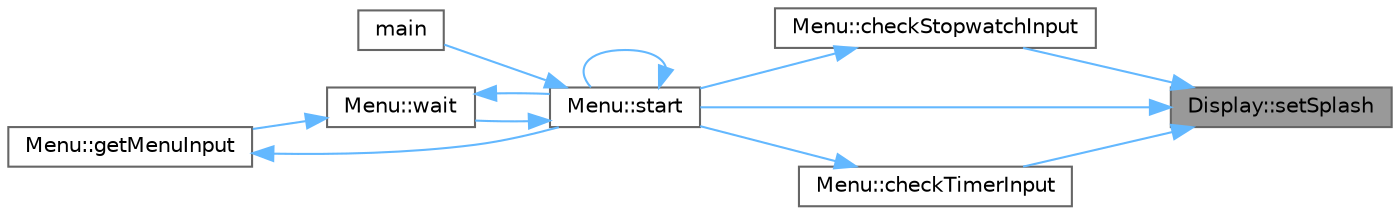 digraph "Display::setSplash"
{
 // INTERACTIVE_SVG=YES
 // LATEX_PDF_SIZE
  bgcolor="transparent";
  edge [fontname=Helvetica,fontsize=10,labelfontname=Helvetica,labelfontsize=10];
  node [fontname=Helvetica,fontsize=10,shape=box,height=0.2,width=0.4];
  rankdir="RL";
  Node1 [id="Node000001",label="Display::setSplash",height=0.2,width=0.4,color="gray40", fillcolor="grey60", style="filled", fontcolor="black",tooltip="Sets the splash screen text."];
  Node1 -> Node2 [id="edge1_Node000001_Node000002",dir="back",color="steelblue1",style="solid",tooltip=" "];
  Node2 [id="Node000002",label="Menu::checkStopwatchInput",height=0.2,width=0.4,color="grey40", fillcolor="white", style="filled",URL="$class_menu.html#a81188fdf5f017799f9e7f7eaaf98c3ec",tooltip="Checks and handles user input for the Stopwatch."];
  Node2 -> Node3 [id="edge2_Node000002_Node000003",dir="back",color="steelblue1",style="solid",tooltip=" "];
  Node3 [id="Node000003",label="Menu::start",height=0.2,width=0.4,color="grey40", fillcolor="white", style="filled",URL="$class_menu.html#ae1ec62e738dda7faaaec850bd0b58ffe",tooltip="Starts the main menu loop, allowing the user to choose between Timer, Stopwatch, and Alarm."];
  Node3 -> Node4 [id="edge3_Node000003_Node000004",dir="back",color="steelblue1",style="solid",tooltip=" "];
  Node4 [id="Node000004",label="main",height=0.2,width=0.4,color="grey40", fillcolor="white", style="filled",URL="$main_8cpp.html#ae66f6b31b5ad750f1fe042a706a4e3d4",tooltip="The main function of the program."];
  Node3 -> Node3 [id="edge4_Node000003_Node000003",dir="back",color="steelblue1",style="solid",tooltip=" "];
  Node3 -> Node5 [id="edge5_Node000003_Node000005",dir="back",color="steelblue1",style="solid",tooltip=" "];
  Node5 [id="Node000005",label="Menu::wait",height=0.2,width=0.4,color="grey40", fillcolor="white", style="filled",URL="$class_menu.html#a4ab7d9809ad0f490ad7634a76b37589b",tooltip="Waits for a specific duration using busy-waiting."];
  Node5 -> Node6 [id="edge6_Node000005_Node000006",dir="back",color="steelblue1",style="solid",tooltip=" "];
  Node6 [id="Node000006",label="Menu::getMenuInput",height=0.2,width=0.4,color="grey40", fillcolor="white", style="filled",URL="$class_menu.html#a0699f1b4c5bd69ae1d5bee2e5043c452",tooltip="Waits for the user to press a valid key (1, 2, 3, or Q) for menu selection."];
  Node6 -> Node3 [id="edge7_Node000006_Node000003",dir="back",color="steelblue1",style="solid",tooltip=" "];
  Node5 -> Node3 [id="edge8_Node000005_Node000003",dir="back",color="steelblue1",style="solid",tooltip=" "];
  Node1 -> Node7 [id="edge9_Node000001_Node000007",dir="back",color="steelblue1",style="solid",tooltip=" "];
  Node7 [id="Node000007",label="Menu::checkTimerInput",height=0.2,width=0.4,color="grey40", fillcolor="white", style="filled",URL="$class_menu.html#ab8d3cccd5b39987a6546f7dc1187b71e",tooltip="Checks and handles user input for the Timer."];
  Node7 -> Node3 [id="edge10_Node000007_Node000003",dir="back",color="steelblue1",style="solid",tooltip=" "];
  Node1 -> Node3 [id="edge11_Node000001_Node000003",dir="back",color="steelblue1",style="solid",tooltip=" "];
}
